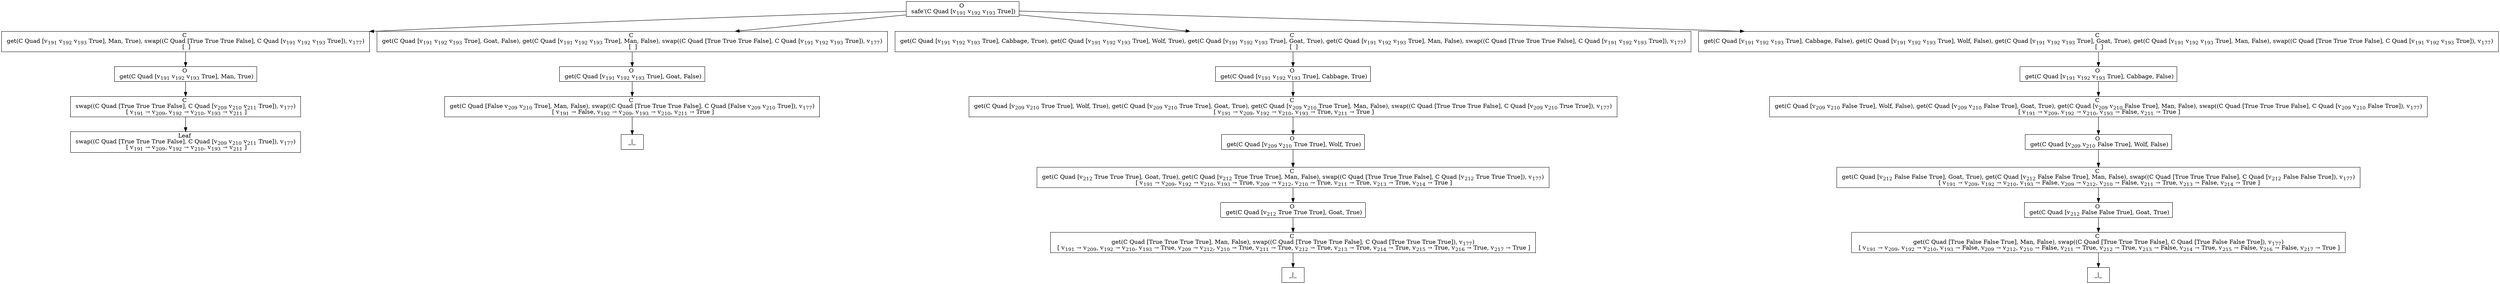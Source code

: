 digraph {
    graph [rankdir=TB
          ,bgcolor=transparent];
    node [shape=box
         ,fillcolor=white
         ,style=filled];
    0 [label=<O <BR/> safe'(C Quad [v<SUB>191</SUB> v<SUB>192</SUB> v<SUB>193</SUB> True])>];
    1 [label=<C <BR/> get(C Quad [v<SUB>191</SUB> v<SUB>192</SUB> v<SUB>193</SUB> True], Man, True), swap((C Quad [True True True False], C Quad [v<SUB>191</SUB> v<SUB>192</SUB> v<SUB>193</SUB> True]), v<SUB>177</SUB>) <BR/>  [  ] >];
    2 [label=<C <BR/> get(C Quad [v<SUB>191</SUB> v<SUB>192</SUB> v<SUB>193</SUB> True], Goat, False), get(C Quad [v<SUB>191</SUB> v<SUB>192</SUB> v<SUB>193</SUB> True], Man, False), swap((C Quad [True True True False], C Quad [v<SUB>191</SUB> v<SUB>192</SUB> v<SUB>193</SUB> True]), v<SUB>177</SUB>) <BR/>  [  ] >];
    3 [label=<C <BR/> get(C Quad [v<SUB>191</SUB> v<SUB>192</SUB> v<SUB>193</SUB> True], Cabbage, True), get(C Quad [v<SUB>191</SUB> v<SUB>192</SUB> v<SUB>193</SUB> True], Wolf, True), get(C Quad [v<SUB>191</SUB> v<SUB>192</SUB> v<SUB>193</SUB> True], Goat, True), get(C Quad [v<SUB>191</SUB> v<SUB>192</SUB> v<SUB>193</SUB> True], Man, False), swap((C Quad [True True True False], C Quad [v<SUB>191</SUB> v<SUB>192</SUB> v<SUB>193</SUB> True]), v<SUB>177</SUB>) <BR/>  [  ] >];
    4 [label=<C <BR/> get(C Quad [v<SUB>191</SUB> v<SUB>192</SUB> v<SUB>193</SUB> True], Cabbage, False), get(C Quad [v<SUB>191</SUB> v<SUB>192</SUB> v<SUB>193</SUB> True], Wolf, False), get(C Quad [v<SUB>191</SUB> v<SUB>192</SUB> v<SUB>193</SUB> True], Goat, True), get(C Quad [v<SUB>191</SUB> v<SUB>192</SUB> v<SUB>193</SUB> True], Man, False), swap((C Quad [True True True False], C Quad [v<SUB>191</SUB> v<SUB>192</SUB> v<SUB>193</SUB> True]), v<SUB>177</SUB>) <BR/>  [  ] >];
    5 [label=<O <BR/> get(C Quad [v<SUB>191</SUB> v<SUB>192</SUB> v<SUB>193</SUB> True], Man, True)>];
    6 [label=<C <BR/> swap((C Quad [True True True False], C Quad [v<SUB>209</SUB> v<SUB>210</SUB> v<SUB>211</SUB> True]), v<SUB>177</SUB>) <BR/>  [ v<SUB>191</SUB> &rarr; v<SUB>209</SUB>, v<SUB>192</SUB> &rarr; v<SUB>210</SUB>, v<SUB>193</SUB> &rarr; v<SUB>211</SUB> ] >];
    7 [label=<Leaf <BR/> swap((C Quad [True True True False], C Quad [v<SUB>209</SUB> v<SUB>210</SUB> v<SUB>211</SUB> True]), v<SUB>177</SUB>) <BR/>  [ v<SUB>191</SUB> &rarr; v<SUB>209</SUB>, v<SUB>192</SUB> &rarr; v<SUB>210</SUB>, v<SUB>193</SUB> &rarr; v<SUB>211</SUB> ] >];
    8 [label=<O <BR/> get(C Quad [v<SUB>191</SUB> v<SUB>192</SUB> v<SUB>193</SUB> True], Goat, False)>];
    9 [label=<C <BR/> get(C Quad [False v<SUB>209</SUB> v<SUB>210</SUB> True], Man, False), swap((C Quad [True True True False], C Quad [False v<SUB>209</SUB> v<SUB>210</SUB> True]), v<SUB>177</SUB>) <BR/>  [ v<SUB>191</SUB> &rarr; False, v<SUB>192</SUB> &rarr; v<SUB>209</SUB>, v<SUB>193</SUB> &rarr; v<SUB>210</SUB>, v<SUB>211</SUB> &rarr; True ] >];
    10 [label=<_|_>];
    11 [label=<O <BR/> get(C Quad [v<SUB>191</SUB> v<SUB>192</SUB> v<SUB>193</SUB> True], Cabbage, True)>];
    12 [label=<C <BR/> get(C Quad [v<SUB>209</SUB> v<SUB>210</SUB> True True], Wolf, True), get(C Quad [v<SUB>209</SUB> v<SUB>210</SUB> True True], Goat, True), get(C Quad [v<SUB>209</SUB> v<SUB>210</SUB> True True], Man, False), swap((C Quad [True True True False], C Quad [v<SUB>209</SUB> v<SUB>210</SUB> True True]), v<SUB>177</SUB>) <BR/>  [ v<SUB>191</SUB> &rarr; v<SUB>209</SUB>, v<SUB>192</SUB> &rarr; v<SUB>210</SUB>, v<SUB>193</SUB> &rarr; True, v<SUB>211</SUB> &rarr; True ] >];
    13 [label=<O <BR/> get(C Quad [v<SUB>209</SUB> v<SUB>210</SUB> True True], Wolf, True)>];
    14 [label=<C <BR/> get(C Quad [v<SUB>212</SUB> True True True], Goat, True), get(C Quad [v<SUB>212</SUB> True True True], Man, False), swap((C Quad [True True True False], C Quad [v<SUB>212</SUB> True True True]), v<SUB>177</SUB>) <BR/>  [ v<SUB>191</SUB> &rarr; v<SUB>209</SUB>, v<SUB>192</SUB> &rarr; v<SUB>210</SUB>, v<SUB>193</SUB> &rarr; True, v<SUB>209</SUB> &rarr; v<SUB>212</SUB>, v<SUB>210</SUB> &rarr; True, v<SUB>211</SUB> &rarr; True, v<SUB>213</SUB> &rarr; True, v<SUB>214</SUB> &rarr; True ] >];
    15 [label=<O <BR/> get(C Quad [v<SUB>212</SUB> True True True], Goat, True)>];
    16 [label=<C <BR/> get(C Quad [True True True True], Man, False), swap((C Quad [True True True False], C Quad [True True True True]), v<SUB>177</SUB>) <BR/>  [ v<SUB>191</SUB> &rarr; v<SUB>209</SUB>, v<SUB>192</SUB> &rarr; v<SUB>210</SUB>, v<SUB>193</SUB> &rarr; True, v<SUB>209</SUB> &rarr; v<SUB>212</SUB>, v<SUB>210</SUB> &rarr; True, v<SUB>211</SUB> &rarr; True, v<SUB>212</SUB> &rarr; True, v<SUB>213</SUB> &rarr; True, v<SUB>214</SUB> &rarr; True, v<SUB>215</SUB> &rarr; True, v<SUB>216</SUB> &rarr; True, v<SUB>217</SUB> &rarr; True ] >];
    17 [label=<_|_>];
    18 [label=<O <BR/> get(C Quad [v<SUB>191</SUB> v<SUB>192</SUB> v<SUB>193</SUB> True], Cabbage, False)>];
    19 [label=<C <BR/> get(C Quad [v<SUB>209</SUB> v<SUB>210</SUB> False True], Wolf, False), get(C Quad [v<SUB>209</SUB> v<SUB>210</SUB> False True], Goat, True), get(C Quad [v<SUB>209</SUB> v<SUB>210</SUB> False True], Man, False), swap((C Quad [True True True False], C Quad [v<SUB>209</SUB> v<SUB>210</SUB> False True]), v<SUB>177</SUB>) <BR/>  [ v<SUB>191</SUB> &rarr; v<SUB>209</SUB>, v<SUB>192</SUB> &rarr; v<SUB>210</SUB>, v<SUB>193</SUB> &rarr; False, v<SUB>211</SUB> &rarr; True ] >];
    20 [label=<O <BR/> get(C Quad [v<SUB>209</SUB> v<SUB>210</SUB> False True], Wolf, False)>];
    21 [label=<C <BR/> get(C Quad [v<SUB>212</SUB> False False True], Goat, True), get(C Quad [v<SUB>212</SUB> False False True], Man, False), swap((C Quad [True True True False], C Quad [v<SUB>212</SUB> False False True]), v<SUB>177</SUB>) <BR/>  [ v<SUB>191</SUB> &rarr; v<SUB>209</SUB>, v<SUB>192</SUB> &rarr; v<SUB>210</SUB>, v<SUB>193</SUB> &rarr; False, v<SUB>209</SUB> &rarr; v<SUB>212</SUB>, v<SUB>210</SUB> &rarr; False, v<SUB>211</SUB> &rarr; True, v<SUB>213</SUB> &rarr; False, v<SUB>214</SUB> &rarr; True ] >];
    22 [label=<O <BR/> get(C Quad [v<SUB>212</SUB> False False True], Goat, True)>];
    23 [label=<C <BR/> get(C Quad [True False False True], Man, False), swap((C Quad [True True True False], C Quad [True False False True]), v<SUB>177</SUB>) <BR/>  [ v<SUB>191</SUB> &rarr; v<SUB>209</SUB>, v<SUB>192</SUB> &rarr; v<SUB>210</SUB>, v<SUB>193</SUB> &rarr; False, v<SUB>209</SUB> &rarr; v<SUB>212</SUB>, v<SUB>210</SUB> &rarr; False, v<SUB>211</SUB> &rarr; True, v<SUB>212</SUB> &rarr; True, v<SUB>213</SUB> &rarr; False, v<SUB>214</SUB> &rarr; True, v<SUB>215</SUB> &rarr; False, v<SUB>216</SUB> &rarr; False, v<SUB>217</SUB> &rarr; True ] >];
    24 [label=<_|_>];
    0 -> 1 [label=""];
    0 -> 2 [label=""];
    0 -> 3 [label=""];
    0 -> 4 [label=""];
    1 -> 5 [label=""];
    2 -> 8 [label=""];
    3 -> 11 [label=""];
    4 -> 18 [label=""];
    5 -> 6 [label=""];
    6 -> 7 [label=""];
    8 -> 9 [label=""];
    9 -> 10 [label=""];
    11 -> 12 [label=""];
    12 -> 13 [label=""];
    13 -> 14 [label=""];
    14 -> 15 [label=""];
    15 -> 16 [label=""];
    16 -> 17 [label=""];
    18 -> 19 [label=""];
    19 -> 20 [label=""];
    20 -> 21 [label=""];
    21 -> 22 [label=""];
    22 -> 23 [label=""];
    23 -> 24 [label=""];
}